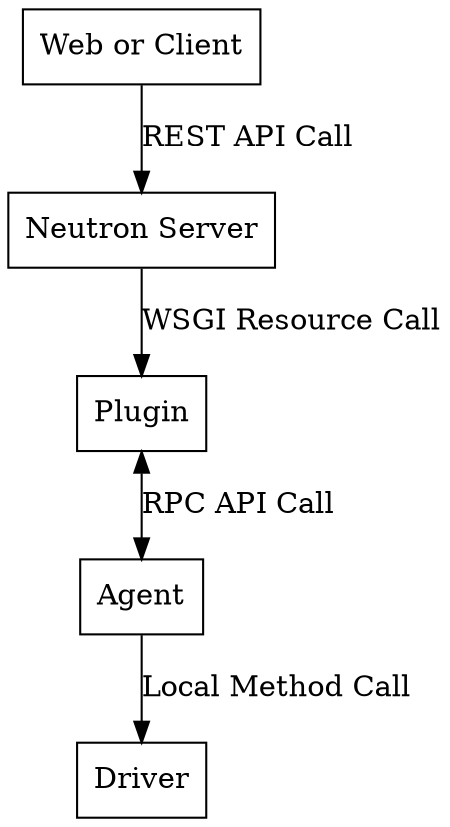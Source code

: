 //dot -Tpng xx.dot -o xx.png
digraph G {
	node [shape = record];
	"Web or Client" -> "Neutron Server" [label="REST API Call"];
	"Neutron Server" -> Plugin [label="WSGI Resource Call"];
	Plugin -> Agent [dir=both,label="RPC API Call"];
	Agent -> Driver [label="Local Method Call"]

}